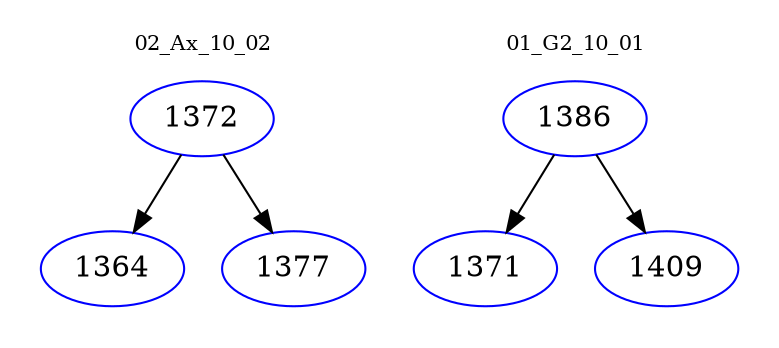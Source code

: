 digraph{
subgraph cluster_0 {
color = white
label = "02_Ax_10_02";
fontsize=10;
T0_1372 [label="1372", color="blue"]
T0_1372 -> T0_1364 [color="black"]
T0_1364 [label="1364", color="blue"]
T0_1372 -> T0_1377 [color="black"]
T0_1377 [label="1377", color="blue"]
}
subgraph cluster_1 {
color = white
label = "01_G2_10_01";
fontsize=10;
T1_1386 [label="1386", color="blue"]
T1_1386 -> T1_1371 [color="black"]
T1_1371 [label="1371", color="blue"]
T1_1386 -> T1_1409 [color="black"]
T1_1409 [label="1409", color="blue"]
}
}
